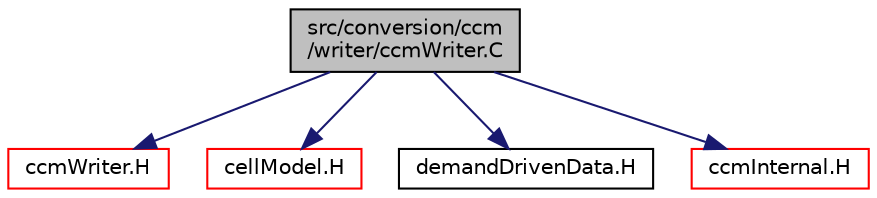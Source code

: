 digraph "src/conversion/ccm/writer/ccmWriter.C"
{
  bgcolor="transparent";
  edge [fontname="Helvetica",fontsize="10",labelfontname="Helvetica",labelfontsize="10"];
  node [fontname="Helvetica",fontsize="10",shape=record];
  Node1 [label="src/conversion/ccm\l/writer/ccmWriter.C",height=0.2,width=0.4,color="black", fillcolor="grey75", style="filled" fontcolor="black"];
  Node1 -> Node2 [color="midnightblue",fontsize="10",style="solid",fontname="Helvetica"];
  Node2 [label="ccmWriter.H",height=0.2,width=0.4,color="red",URL="$ccmWriter_8H.html"];
  Node1 -> Node3 [color="midnightblue",fontsize="10",style="solid",fontname="Helvetica"];
  Node3 [label="cellModel.H",height=0.2,width=0.4,color="red",URL="$cellModel_8H.html"];
  Node1 -> Node4 [color="midnightblue",fontsize="10",style="solid",fontname="Helvetica"];
  Node4 [label="demandDrivenData.H",height=0.2,width=0.4,color="black",URL="$demandDrivenData_8H.html",tooltip="Template functions to aid in the implementation of demand driven data. "];
  Node1 -> Node5 [color="midnightblue",fontsize="10",style="solid",fontname="Helvetica"];
  Node5 [label="ccmInternal.H",height=0.2,width=0.4,color="red",URL="$ccmInternal_8H.html",tooltip="Internal bits for wrapping libccmio - do not use directly. "];
}
